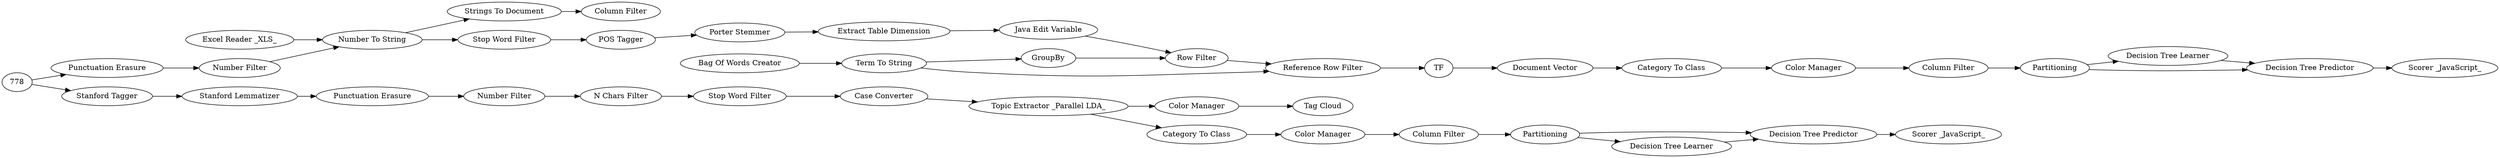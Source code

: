 digraph {
	3 [label="N Chars Filter"]
	4 [label="Porter Stemmer"]
	5 [label="Punctuation Erasure"]
	6 [label="Stop Word Filter"]
	7 [label="POS Tagger"]
	8 [label="Number Filter"]
	12 [label="Category To Class"]
	13 [label="Document Vector"]
	55 [label="Color Manager"]
	57 [label=Partitioning]
	58 [label="Column Filter"]
	48 [label="Term To String"]
	49 [label=GroupBy]
	50 [label="Row Filter"]
	51 [label="Reference Row Filter"]
	65 [label=TF]
	66 [label="Extract Table Dimension"]
	67 [label="Java Edit Variable"]
	68 [label="Bag Of Words Creator"]
	96 [label="Decision Tree Learner"]
	97 [label="Decision Tree Predictor"]
	296 [label="Topic Extractor _Parallel LDA_"]
	29 [label="Punctuation Erasure"]
	30 [label="Number Filter"]
	31 [label="N Chars Filter"]
	33 [label="Case Converter"]
	35 [label="Stanford Lemmatizer"]
	41 [label="Stanford Tagger"]
	42 [label="Stop Word Filter"]
	768 [label="Tag Cloud"]
	769 [label="Color Manager"]
	770 [label="Decision Tree Predictor"]
	771 [label="Category To Class"]
	772 [label="Column Filter"]
	773 [label=Partitioning]
	774 [label="Color Manager"]
	776 [label="Decision Tree Learner"]
	777 [label="Scorer _JavaScript_"]
	1 [label="Excel Reader _XLS_"]
	2 [label="Strings To Document"]
	3 [label="Number To String"]
	14 [label="Column Filter"]
	779 [label="Scorer _JavaScript_"]
	3 -> 6
	5 -> 8
	6 -> 7
	7 -> 4
	8 -> 3
	48 -> 49
	48 -> 51
	49 -> 50
	50 -> 51
	51 -> 65
	66 -> 67
	67 -> 50
	68 -> 48
	29 -> 30
	30 -> 31
	31 -> 42
	35 -> 29
	41 -> 35
	42 -> 33
	1 -> 3
	2 -> 14
	3 -> 2
	4 -> 66
	12 -> 55
	13 -> 12
	55 -> 58
	57 -> 97
	57 -> 96
	58 -> 57
	65 -> 13
	96 -> 97
	97 -> 777
	296 -> 769
	296 -> 771
	33 -> 296
	769 -> 768
	770 -> 779
	771 -> 774
	772 -> 773
	773 -> 770
	773 -> 776
	774 -> 772
	776 -> 770
	778 -> 5
	778 -> 41
	rankdir=LR
}
